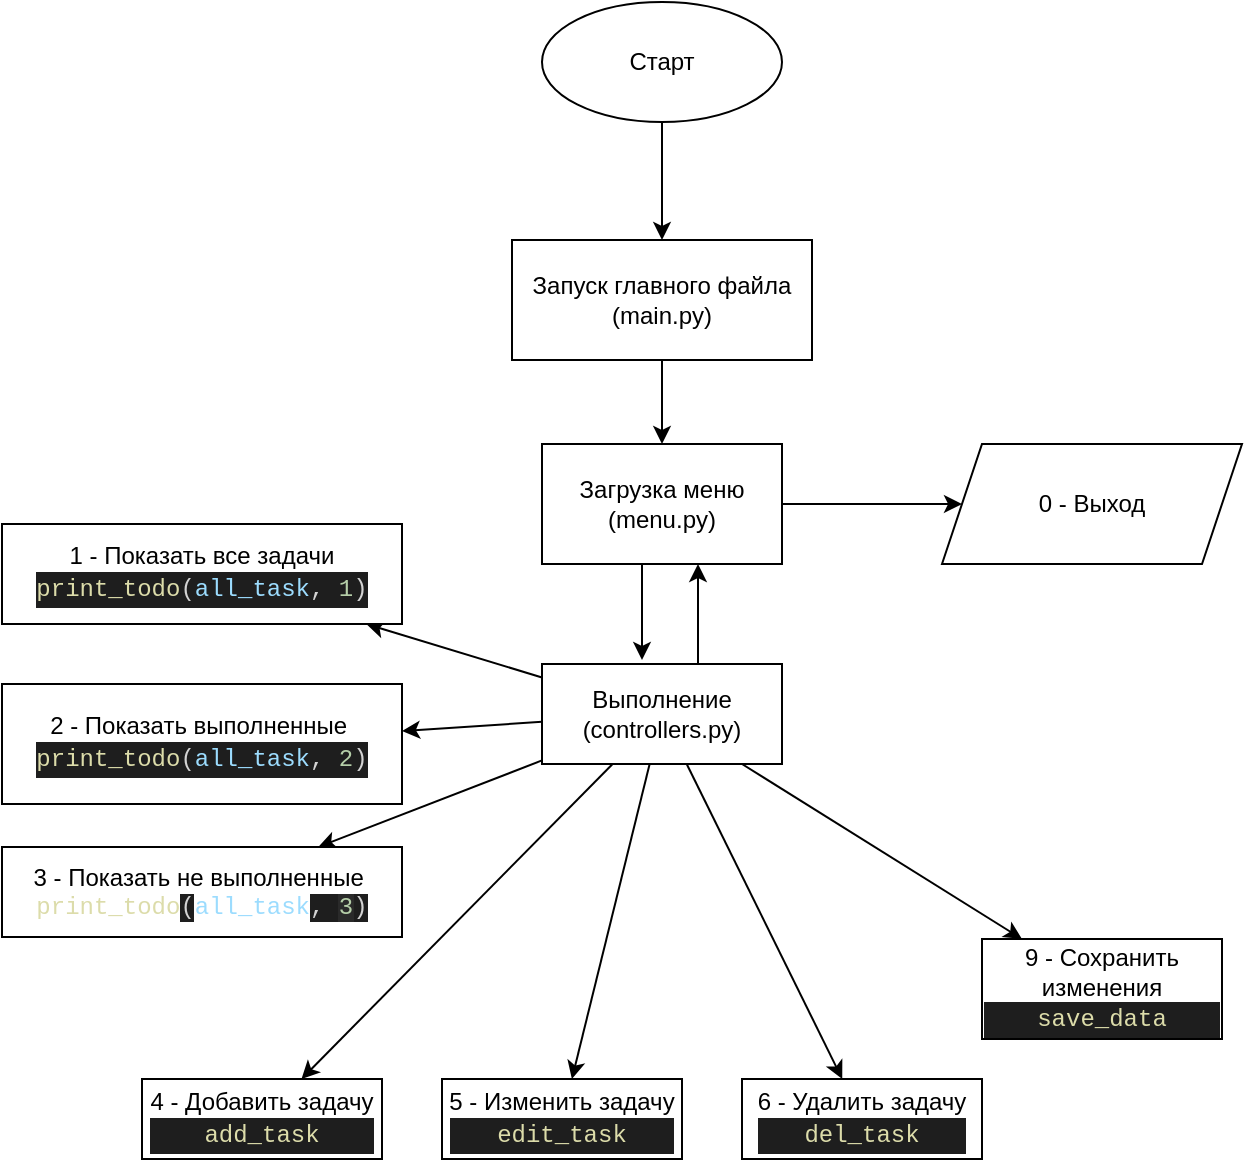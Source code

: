 <mxfile version="15.5.4" type="embed"><diagram id="WL09k0ZGKMIc5R2ekCyM" name="Страница 1"><mxGraphModel dx="899" dy="743" grid="1" gridSize="10" guides="1" tooltips="1" connect="1" arrows="1" fold="1" page="1" pageScale="1" pageWidth="827" pageHeight="1169" background="none" math="0" shadow="0"><root><mxCell id="0"/><mxCell id="1" parent="0"/><mxCell id="25" value="" style="edgeStyle=orthogonalEdgeStyle;rounded=0;orthogonalLoop=1;jettySize=auto;html=1;" edge="1" parent="1" source="2" target="24"><mxGeometry relative="1" as="geometry"/></mxCell><mxCell id="2" value="Старт" style="ellipse;whiteSpace=wrap;html=1;" parent="1" vertex="1"><mxGeometry x="369" y="21" width="120" height="60" as="geometry"/></mxCell><mxCell id="6" value="" style="edgeStyle=none;html=1;" parent="1" source="3" target="5" edge="1"><mxGeometry relative="1" as="geometry"/></mxCell><mxCell id="8" value="" style="edgeStyle=none;html=1;" parent="1" source="3" target="7" edge="1"><mxGeometry relative="1" as="geometry"/></mxCell><mxCell id="11" value="" style="edgeStyle=none;html=1;" parent="1" source="3" target="10" edge="1"><mxGeometry relative="1" as="geometry"/></mxCell><mxCell id="13" value="" style="edgeStyle=none;html=1;" parent="1" source="3" target="12" edge="1"><mxGeometry relative="1" as="geometry"/></mxCell><mxCell id="15" value="" style="edgeStyle=none;html=1;" parent="1" source="3" target="14" edge="1"><mxGeometry relative="1" as="geometry"/></mxCell><mxCell id="17" value="" style="edgeStyle=none;html=1;" parent="1" source="3" target="16" edge="1"><mxGeometry relative="1" as="geometry"/></mxCell><mxCell id="19" value="" style="edgeStyle=none;html=1;" parent="1" source="3" target="18" edge="1"><mxGeometry relative="1" as="geometry"/></mxCell><mxCell id="23" value="" style="edgeStyle=none;html=1;exitX=1;exitY=0.5;exitDx=0;exitDy=0;" parent="1" source="26" target="22" edge="1"><mxGeometry relative="1" as="geometry"/></mxCell><mxCell id="3" value="Выполнение&lt;br&gt;(controllers.py)" style="whiteSpace=wrap;html=1;" parent="1" vertex="1"><mxGeometry x="369" y="352" width="120" height="50" as="geometry"/></mxCell><mxCell id="5" value="1 - Показать все задачи&lt;br&gt;&lt;div style=&quot;background-color: rgb(30 , 30 , 30) ; font-family: &amp;#34;menlo&amp;#34; , &amp;#34;monaco&amp;#34; , &amp;#34;courier new&amp;#34; , monospace ; line-height: 18px&quot;&gt;&lt;span style=&quot;color: rgb(212 , 212 , 212)&quot;&gt;&lt;span style=&quot;color: rgb(220 , 220 , 170)&quot;&gt;print_todo&lt;/span&gt;(&lt;span style=&quot;color: rgb(156 , 220 , 254)&quot;&gt;all_task&lt;/span&gt;,&amp;nbsp;&lt;/span&gt;&lt;font color=&quot;#b5cea8&quot;&gt;1&lt;/font&gt;&lt;font color=&quot;#d4d4d4&quot;&gt;)&lt;/font&gt;&lt;br&gt;&lt;/div&gt;" style="whiteSpace=wrap;html=1;" parent="1" vertex="1"><mxGeometry x="99" y="282" width="200" height="50" as="geometry"/></mxCell><mxCell id="7" value="2 - Показать выполненные&amp;nbsp;&lt;br&gt;&lt;div style=&quot;color: rgb(212 , 212 , 212) ; background-color: rgb(30 , 30 , 30) ; font-family: &amp;#34;menlo&amp;#34; , &amp;#34;monaco&amp;#34; , &amp;#34;courier new&amp;#34; , monospace ; line-height: 18px&quot;&gt;&lt;span style=&quot;color: #dcdcaa&quot;&gt;print_todo&lt;/span&gt;(&lt;span style=&quot;color: #9cdcfe&quot;&gt;all_task&lt;/span&gt;, &lt;span style=&quot;color: #b5cea8&quot;&gt;2&lt;/span&gt;)&lt;/div&gt;" style="whiteSpace=wrap;html=1;" parent="1" vertex="1"><mxGeometry x="99" y="362" width="200" height="60" as="geometry"/></mxCell><mxCell id="10" value="3 - Показать не выполненные&amp;nbsp;&lt;br&gt;&lt;span style=&quot;font-family: &amp;#34;menlo&amp;#34; , &amp;#34;monaco&amp;#34; , &amp;#34;courier new&amp;#34; , monospace ; color: rgb(220 , 220 , 170)&quot;&gt;print_todo&lt;/span&gt;&lt;span style=&quot;color: rgb(212 , 212 , 212) ; font-family: &amp;#34;menlo&amp;#34; , &amp;#34;monaco&amp;#34; , &amp;#34;courier new&amp;#34; , monospace ; background-color: rgb(30 , 30 , 30)&quot;&gt;(&lt;/span&gt;&lt;span style=&quot;font-family: &amp;#34;menlo&amp;#34; , &amp;#34;monaco&amp;#34; , &amp;#34;courier new&amp;#34; , monospace ; color: rgb(156 , 220 , 254)&quot;&gt;all_task&lt;/span&gt;&lt;span style=&quot;color: rgb(212 , 212 , 212) ; font-family: &amp;#34;menlo&amp;#34; , &amp;#34;monaco&amp;#34; , &amp;#34;courier new&amp;#34; , monospace ; background-color: rgb(30 , 30 , 30)&quot;&gt;,&amp;nbsp;&lt;/span&gt;&lt;span style=&quot;font-family: &amp;#34;menlo&amp;#34; , &amp;#34;monaco&amp;#34; , &amp;#34;courier new&amp;#34; , monospace ; background-color: rgb(42 , 42 , 42)&quot;&gt;&lt;font color=&quot;#b5cea8&quot;&gt;3&lt;/font&gt;&lt;/span&gt;&lt;span style=&quot;color: rgb(212 , 212 , 212) ; font-family: &amp;#34;menlo&amp;#34; , &amp;#34;monaco&amp;#34; , &amp;#34;courier new&amp;#34; , monospace ; background-color: rgb(30 , 30 , 30)&quot;&gt;)&lt;/span&gt;" style="whiteSpace=wrap;html=1;" parent="1" vertex="1"><mxGeometry x="99" y="443.5" width="200" height="45" as="geometry"/></mxCell><mxCell id="12" value="4 - Добавить задачу&lt;br&gt;&lt;div style=&quot;color: rgb(212 , 212 , 212) ; background-color: rgb(30 , 30 , 30) ; font-family: &amp;#34;menlo&amp;#34; , &amp;#34;monaco&amp;#34; , &amp;#34;courier new&amp;#34; , monospace ; line-height: 18px&quot;&gt;&lt;span style=&quot;color: #dcdcaa&quot;&gt;add_task&lt;/span&gt;&lt;/div&gt;" style="whiteSpace=wrap;html=1;" parent="1" vertex="1"><mxGeometry x="169" y="559.5" width="120" height="40" as="geometry"/></mxCell><mxCell id="14" value="5 - Изменить задачу&lt;br&gt;&lt;div style=&quot;color: rgb(212 , 212 , 212) ; background-color: rgb(30 , 30 , 30) ; font-family: &amp;#34;menlo&amp;#34; , &amp;#34;monaco&amp;#34; , &amp;#34;courier new&amp;#34; , monospace ; line-height: 18px&quot;&gt;&lt;span style=&quot;color: #dcdcaa&quot;&gt;edit_task&lt;/span&gt;&lt;/div&gt;" style="whiteSpace=wrap;html=1;" parent="1" vertex="1"><mxGeometry x="319" y="559.5" width="120" height="40" as="geometry"/></mxCell><mxCell id="16" value="6 - Удалить задачу&lt;br&gt;&lt;div style=&quot;color: rgb(212 , 212 , 212) ; background-color: rgb(30 , 30 , 30) ; font-family: &amp;#34;menlo&amp;#34; , &amp;#34;monaco&amp;#34; , &amp;#34;courier new&amp;#34; , monospace ; line-height: 18px&quot;&gt;&lt;span style=&quot;color: #dcdcaa&quot;&gt;del_task&lt;/span&gt;&lt;/div&gt;" style="whiteSpace=wrap;html=1;" parent="1" vertex="1"><mxGeometry x="469" y="559.5" width="120" height="40" as="geometry"/></mxCell><mxCell id="18" value="9 - Сохранить изменения&lt;br&gt;&lt;div style=&quot;color: rgb(212 , 212 , 212) ; background-color: rgb(30 , 30 , 30) ; font-family: &amp;#34;menlo&amp;#34; , &amp;#34;monaco&amp;#34; , &amp;#34;courier new&amp;#34; , monospace ; line-height: 18px&quot;&gt;&lt;span style=&quot;color: #dcdcaa&quot;&gt;save_data&lt;/span&gt;&lt;/div&gt;" style="whiteSpace=wrap;html=1;" parent="1" vertex="1"><mxGeometry x="589" y="489.5" width="120" height="50" as="geometry"/></mxCell><mxCell id="22" value="0 - Выход" style="shape=parallelogram;perimeter=parallelogramPerimeter;whiteSpace=wrap;html=1;fixedSize=1;" parent="1" vertex="1"><mxGeometry x="569" y="242" width="150" height="60" as="geometry"/></mxCell><mxCell id="27" value="" style="edgeStyle=orthogonalEdgeStyle;rounded=0;orthogonalLoop=1;jettySize=auto;html=1;" edge="1" parent="1" source="24" target="26"><mxGeometry relative="1" as="geometry"/></mxCell><mxCell id="24" value="Запуск главного файла&lt;br&gt;(main.py)" style="whiteSpace=wrap;html=1;" vertex="1" parent="1"><mxGeometry x="354" y="140" width="150" height="60" as="geometry"/></mxCell><mxCell id="26" value="Загрузка меню&lt;br&gt;(menu.py)" style="whiteSpace=wrap;html=1;" vertex="1" parent="1"><mxGeometry x="369" y="242" width="120" height="60" as="geometry"/></mxCell><mxCell id="28" value="" style="endArrow=classic;html=1;rounded=0;" edge="1" parent="1"><mxGeometry width="50" height="50" relative="1" as="geometry"><mxPoint x="419" y="302" as="sourcePoint"/><mxPoint x="419" y="350" as="targetPoint"/></mxGeometry></mxCell><mxCell id="29" value="" style="endArrow=classic;html=1;rounded=0;exitX=0.75;exitY=0;exitDx=0;exitDy=0;entryX=0.75;entryY=1;entryDx=0;entryDy=0;" edge="1" parent="1"><mxGeometry width="50" height="50" relative="1" as="geometry"><mxPoint x="447" y="352" as="sourcePoint"/><mxPoint x="447" y="302" as="targetPoint"/></mxGeometry></mxCell></root></mxGraphModel></diagram></mxfile>
